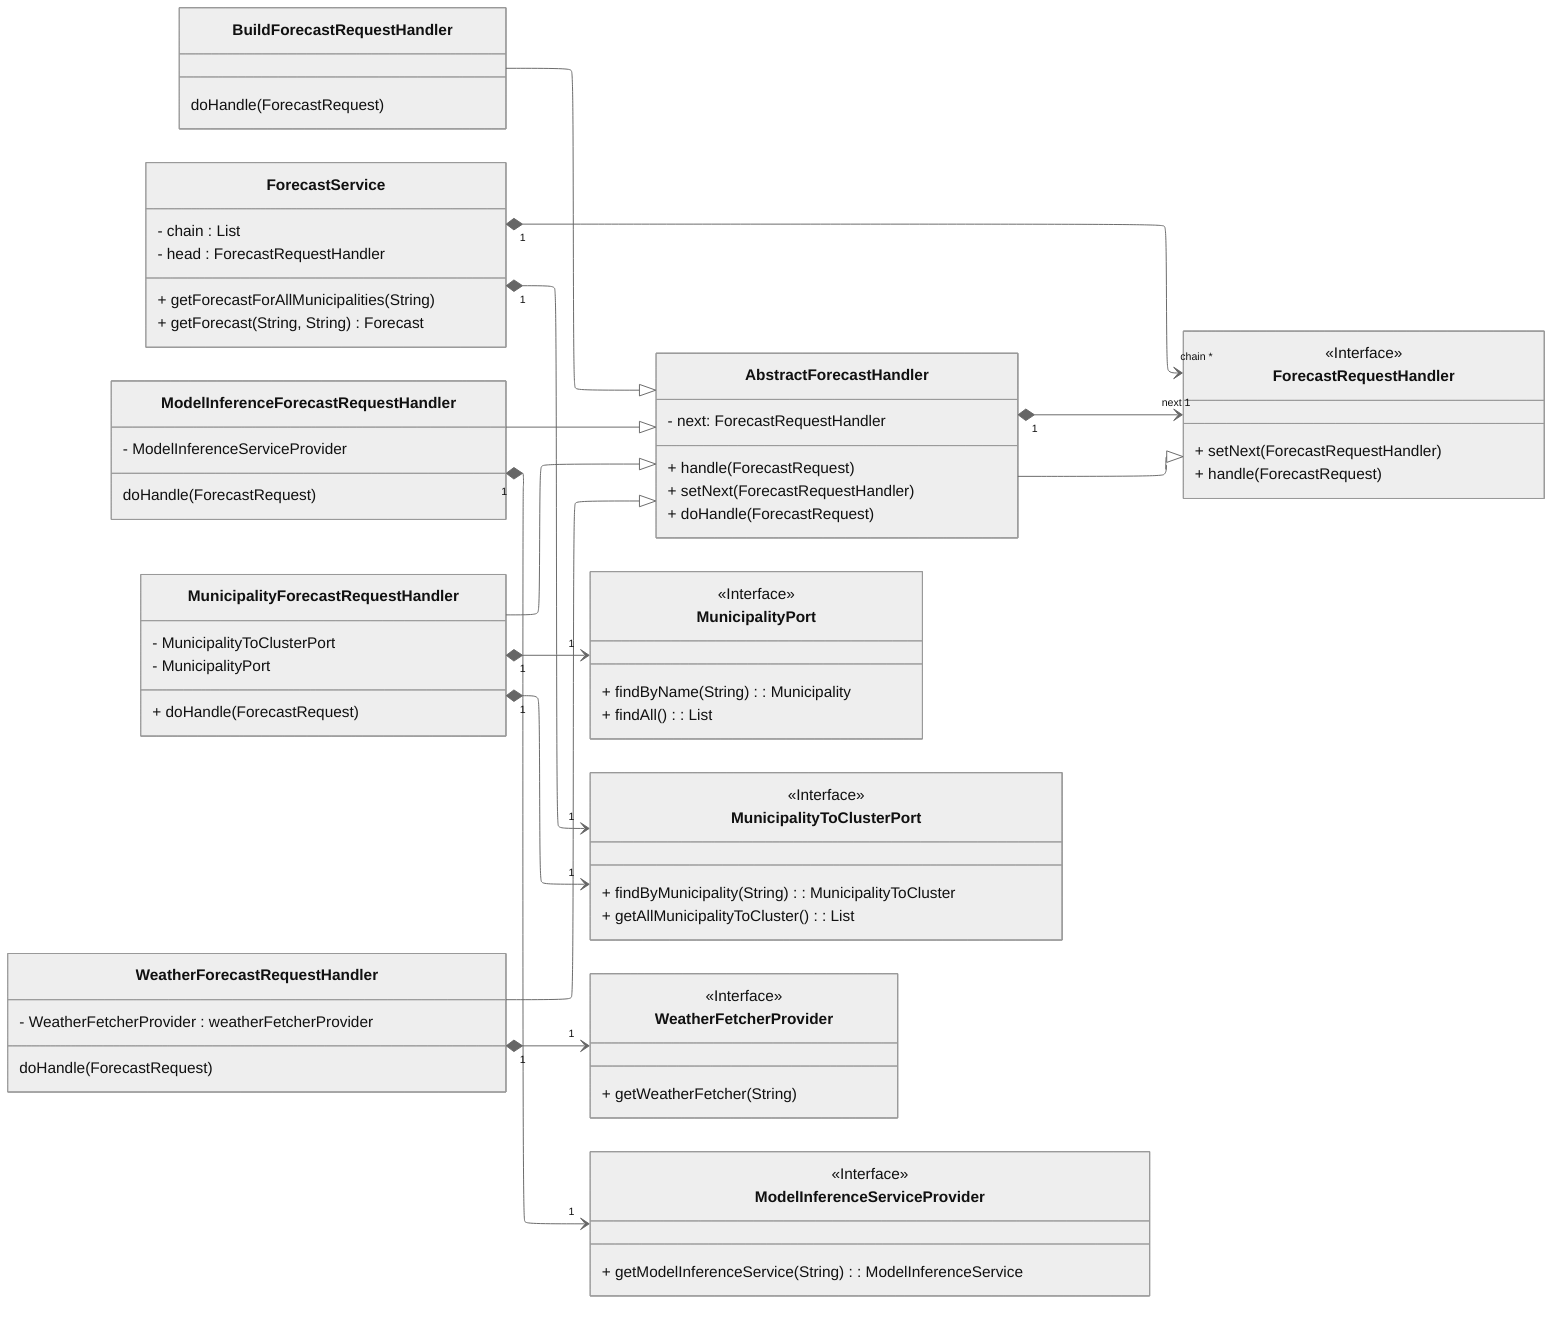 ---
config:
  theme: neutral
  look: classic
  layout: elk
---
classDiagram
direction LR
    class AbstractForecastHandler {
	    -  next: ForecastRequestHandler
	    + handle(ForecastRequest) 
	    + setNext(ForecastRequestHandler) 
      + doHandle(ForecastRequest) 
    }
    class BuildForecastRequestHandler {
      doHandle(ForecastRequest) 
    }
    class ForecastRequestHandler {
	    + setNext(ForecastRequestHandler) 
	    + handle(ForecastRequest) 
    }
    class ForecastService {
	    - chain : List<ForecastRequestHandler
      - head : ForecastRequestHandler 
	    + getForecastForAllMunicipalities(String) 
	    + getForecast(String, String) Forecast
    }
    class ModelInferenceForecastRequestHandler {
      - ModelInferenceServiceProvider 
	    doHandle(ForecastRequest) 
    }
    class MunicipalityForecastRequestHandler {
	    - MunicipalityToClusterPort
	    - MunicipalityPort
	    + doHandle(ForecastRequest)
    }
    class MunicipalityPort {
	    + findByName(String) :  Municipality    
	    + findAll() : List
    }
    class MunicipalityToClusterPort {
	    + findByMunicipality(String) : MunicipalityToCluster
	    + getAllMunicipalityToCluster() : List
    }
    class WeatherFetcherProvider {
	    + getWeatherFetcher(String)
    }
    class WeatherForecastRequestHandler {
	    - WeatherFetcherProvider :  weatherFetcherProvider
	    doHandle(ForecastRequest) 
    }
    class ModelInferenceServiceProvider {
	    + getModelInferenceService(String) : ModelInferenceService
    }

	<<Interface>> ForecastRequestHandler
	<<Interface>> MunicipalityPort
	<<Interface>> MunicipalityToClusterPort
	<<Interface>> WeatherFetcherProvider
	<<Interface>> ModelInferenceServiceProvider

    AbstractForecastHandler --|> ForecastRequestHandler
    AbstractForecastHandler "1" *--> "next 1" ForecastRequestHandler
    BuildForecastRequestHandler --|> AbstractForecastHandler
    ForecastService "1" *--> "chain *" ForecastRequestHandler
    ForecastService "1" *--> "1" MunicipalityToClusterPort
    ModelInferenceForecastRequestHandler --|> AbstractForecastHandler
    ModelInferenceForecastRequestHandler "1" *--> "1" ModelInferenceServiceProvider
    MunicipalityForecastRequestHandler --|> AbstractForecastHandler
    MunicipalityForecastRequestHandler "1" *--> "1" MunicipalityPort
    MunicipalityForecastRequestHandler "1" *--> "1" MunicipalityToClusterPort
    WeatherForecastRequestHandler --|> AbstractForecastHandler
    WeatherForecastRequestHandler "1" *--> "1" WeatherFetcherProvider